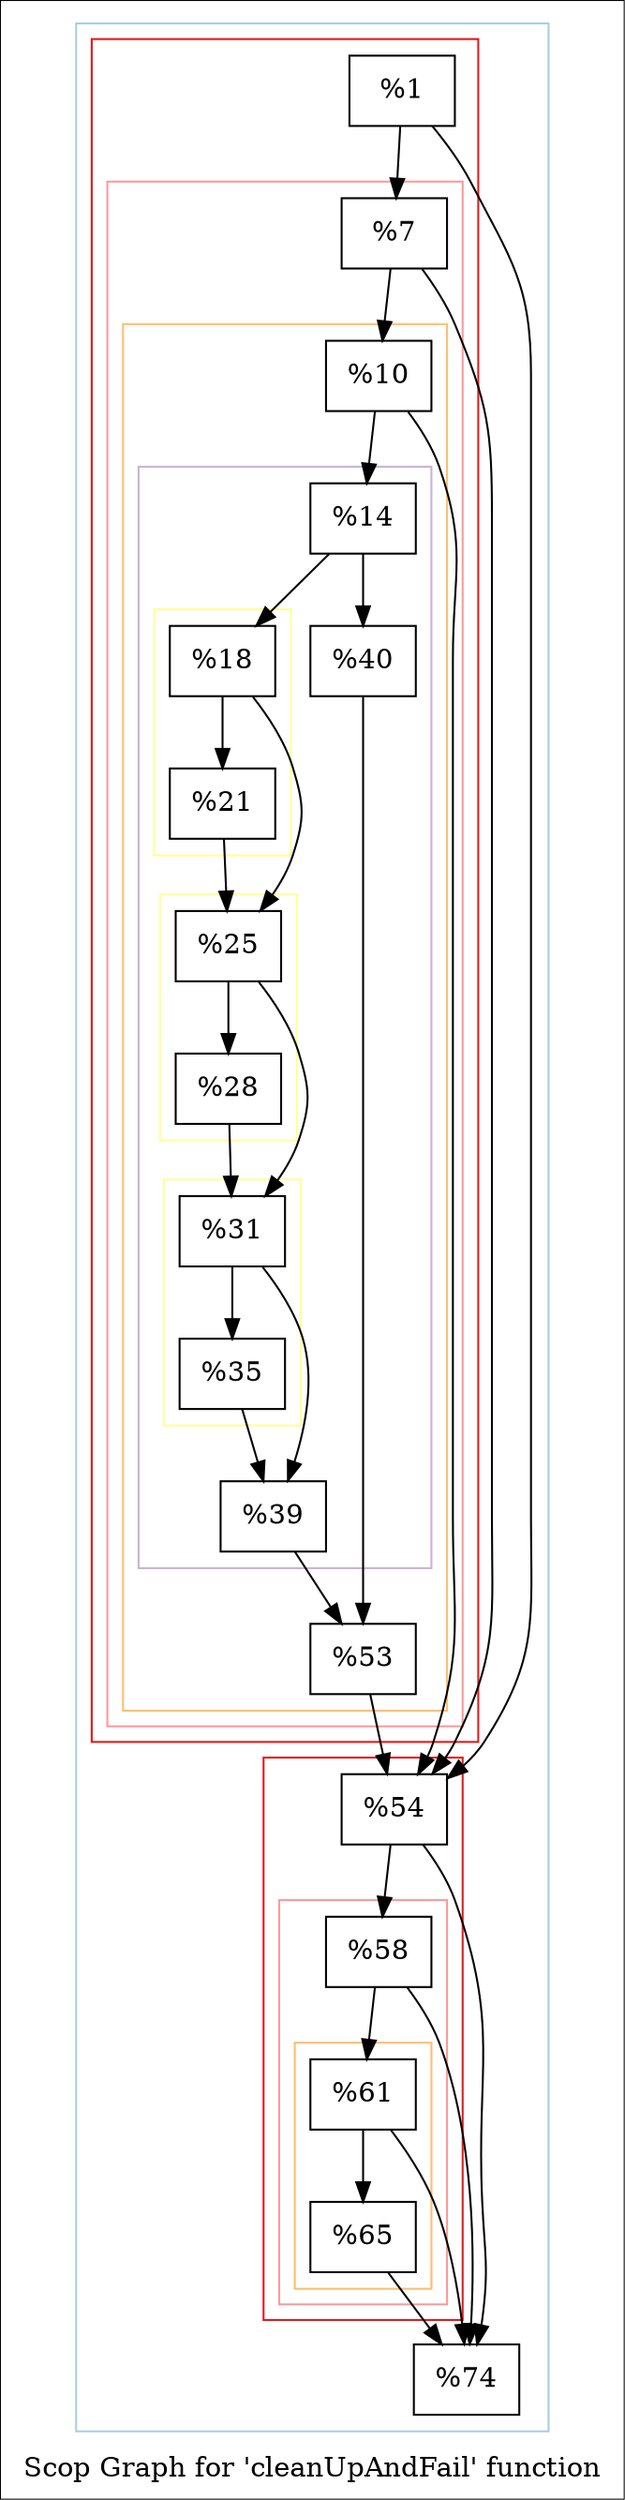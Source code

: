digraph "Scop Graph for 'cleanUpAndFail' function" {
	label="Scop Graph for 'cleanUpAndFail' function";

	Node0x1833930 [shape=record,label="{%1}"];
	Node0x1833930 -> Node0x1742330;
	Node0x1833930 -> Node0x1782430;
	Node0x1742330 [shape=record,label="{%7}"];
	Node0x1742330 -> Node0x18f2320;
	Node0x1742330 -> Node0x1782430;
	Node0x18f2320 [shape=record,label="{%10}"];
	Node0x18f2320 -> Node0x15d7fb0;
	Node0x18f2320 -> Node0x1782430;
	Node0x15d7fb0 [shape=record,label="{%14}"];
	Node0x15d7fb0 -> Node0x18daf10;
	Node0x15d7fb0 -> Node0x17dce20;
	Node0x18daf10 [shape=record,label="{%18}"];
	Node0x18daf10 -> Node0x17dfa40;
	Node0x18daf10 -> Node0x183c320;
	Node0x17dfa40 [shape=record,label="{%21}"];
	Node0x17dfa40 -> Node0x183c320;
	Node0x183c320 [shape=record,label="{%25}"];
	Node0x183c320 -> Node0x18db240;
	Node0x183c320 -> Node0x1839310;
	Node0x18db240 [shape=record,label="{%28}"];
	Node0x18db240 -> Node0x1839310;
	Node0x1839310 [shape=record,label="{%31}"];
	Node0x1839310 -> Node0x165f490;
	Node0x1839310 -> Node0x18efbf0;
	Node0x165f490 [shape=record,label="{%35}"];
	Node0x165f490 -> Node0x18efbf0;
	Node0x18efbf0 [shape=record,label="{%39}"];
	Node0x18efbf0 -> Node0x18e0fc0;
	Node0x18e0fc0 [shape=record,label="{%53}"];
	Node0x18e0fc0 -> Node0x1782430;
	Node0x1782430 [shape=record,label="{%54}"];
	Node0x1782430 -> Node0x18f9710;
	Node0x1782430 -> Node0x18e5640;
	Node0x18f9710 [shape=record,label="{%58}"];
	Node0x18f9710 -> Node0x18f3e00;
	Node0x18f9710 -> Node0x18e5640;
	Node0x18f3e00 [shape=record,label="{%61}"];
	Node0x18f3e00 -> Node0x17c4c70;
	Node0x18f3e00 -> Node0x18e5640;
	Node0x17c4c70 [shape=record,label="{%65}"];
	Node0x17c4c70 -> Node0x18e5640;
	Node0x18e5640 [shape=record,label="{%74}"];
	Node0x17dce20 [shape=record,label="{%40}"];
	Node0x17dce20 -> Node0x18e0fc0;
	colorscheme = "paired12"
        subgraph cluster_0x1967810 {
          label = "";
          style = solid;
          color = 1
          subgraph cluster_0x19241b0 {
            label = "";
            style = solid;
            color = 6
            subgraph cluster_0x1991870 {
              label = "";
              style = solid;
              color = 5
              subgraph cluster_0x19671e0 {
                label = "";
                style = solid;
                color = 7
                subgraph cluster_0x1944a40 {
                  label = "";
                  style = solid;
                  color = 9
                  subgraph cluster_0x19670e0 {
                    label = "";
                    style = solid;
                    color = 11
                    Node0x18daf10;
                    Node0x17dfa40;
                  }
                  subgraph cluster_0x1967310 {
                    label = "";
                    style = solid;
                    color = 11
                    Node0x183c320;
                    Node0x18db240;
                  }
                  subgraph cluster_0x1967160 {
                    label = "";
                    style = solid;
                    color = 11
                    Node0x1839310;
                    Node0x165f490;
                  }
                  Node0x15d7fb0;
                  Node0x18efbf0;
                  Node0x17dce20;
                }
                Node0x18f2320;
                Node0x18e0fc0;
              }
              Node0x1742330;
            }
            Node0x1833930;
          }
          subgraph cluster_0x155e8b0 {
            label = "";
            style = solid;
            color = 6
            subgraph cluster_0x19917f0 {
              label = "";
              style = solid;
              color = 5
              subgraph cluster_0x1959cf0 {
                label = "";
                style = solid;
                color = 7
                Node0x18f3e00;
                Node0x17c4c70;
              }
              Node0x18f9710;
            }
            Node0x1782430;
          }
          Node0x18e5640;
        }
}
